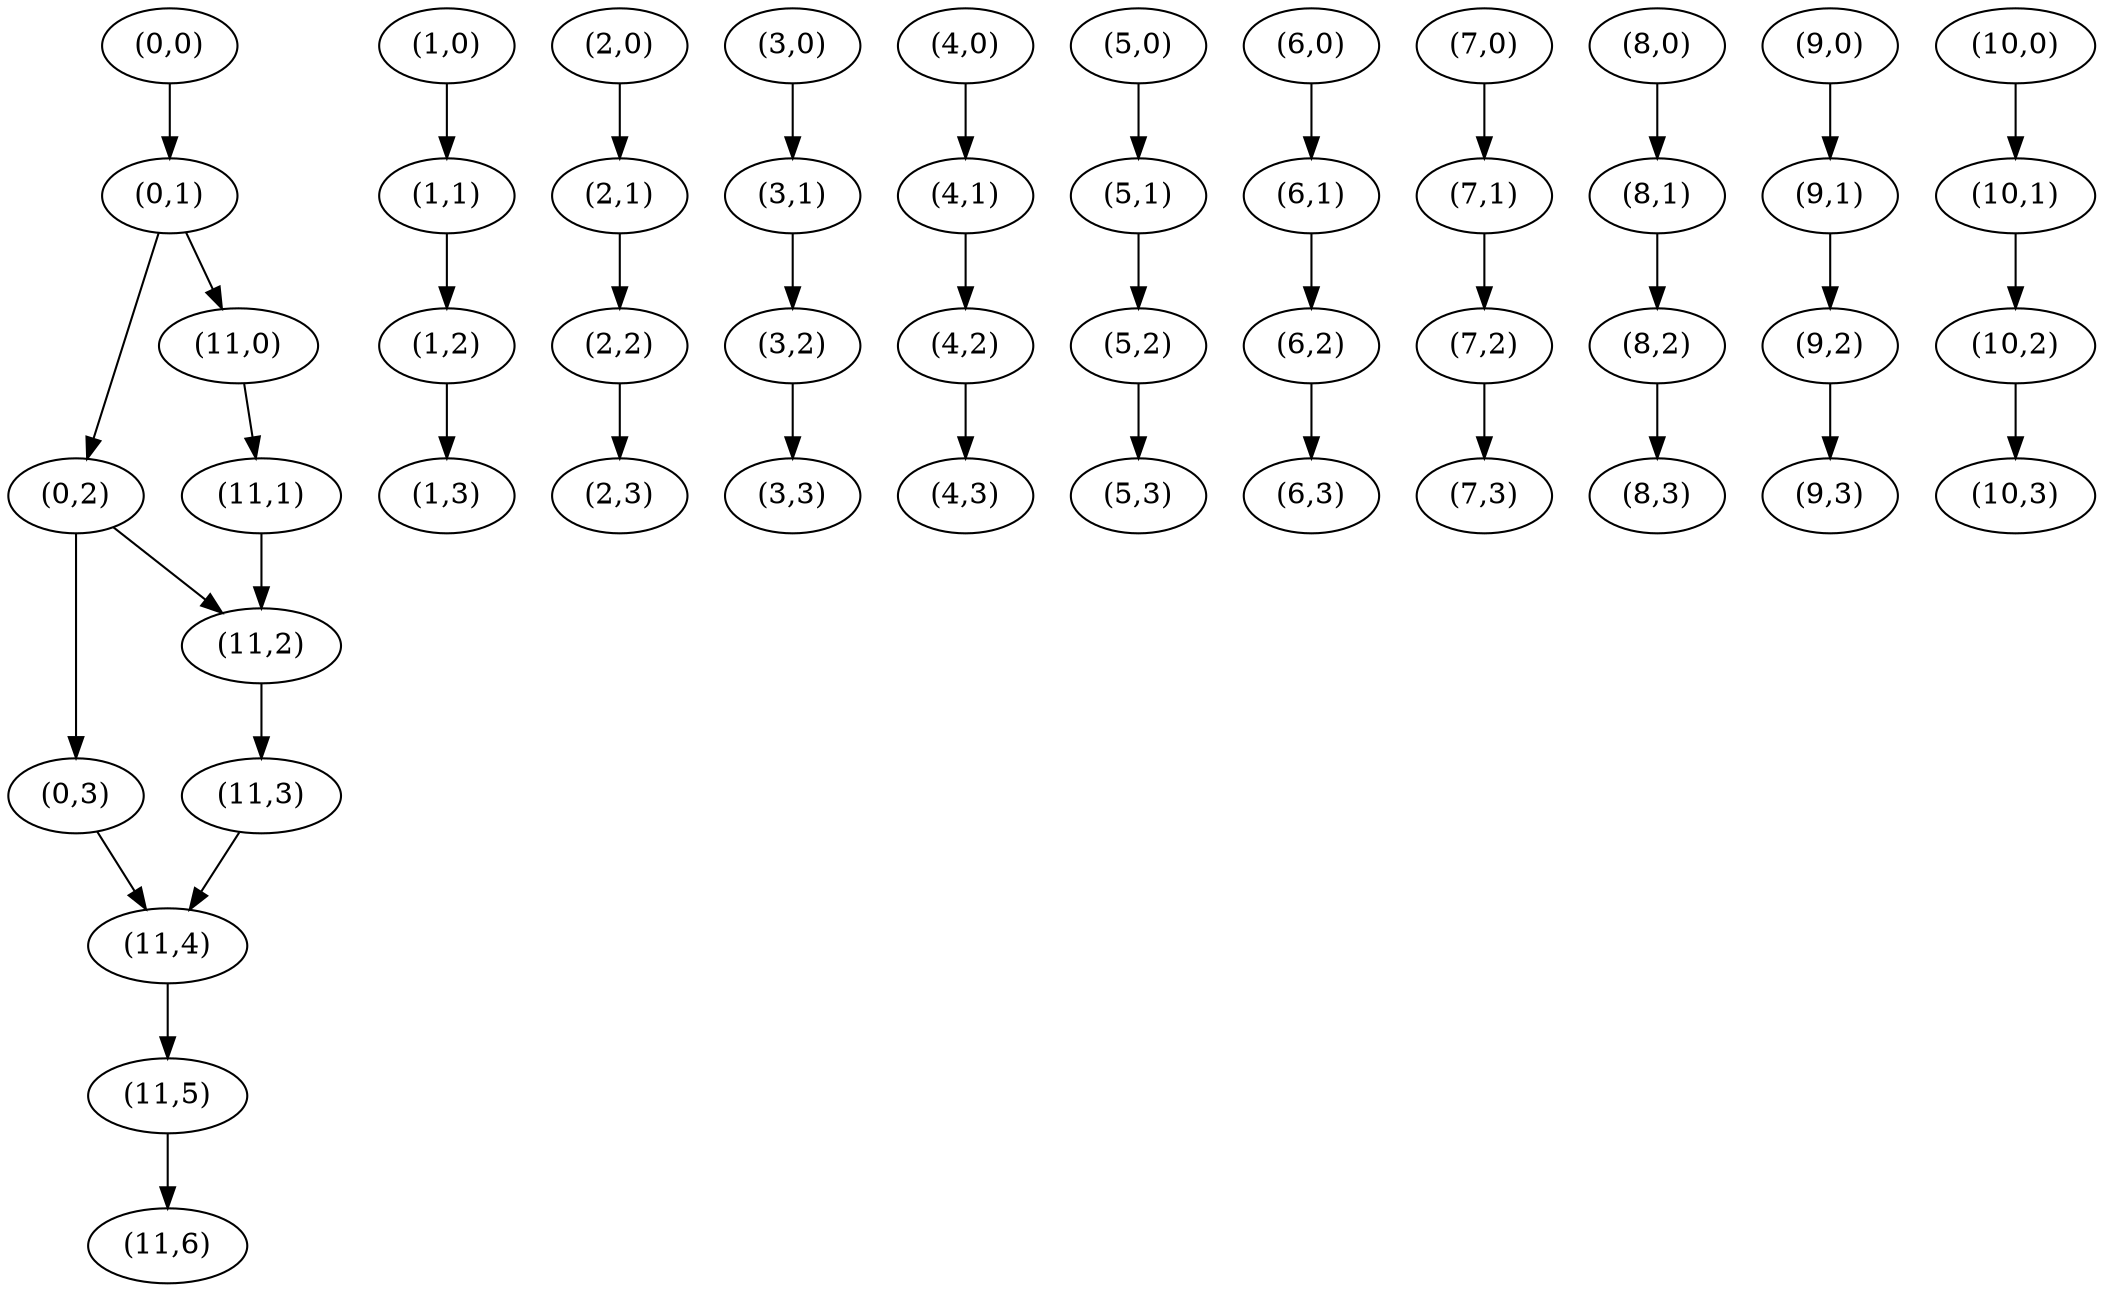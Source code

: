 digraph G {
0 [count=0, is_write=0, label="(0,0)", start_addr=0, tid=0];
1 [count=1, is_write=0, label="(0,1)", start_addr=0, tid=0];
2 [count=2, is_write=0, label="(0,2)", start_addr=0, tid=0];
3 [count=3, is_write=0, label="(0,3)", start_addr=0, tid=0];
10 [count=0, is_write=0, label="(1,0)", start_addr=0, tid=1];
11 [count=1, is_write=0, label="(1,1)", start_addr=0, tid=1];
12 [count=2, is_write=0, label="(1,2)", start_addr=0, tid=1];
13 [count=3, is_write=0, label="(1,3)", start_addr=0, tid=1];
20 [count=0, is_write=0, label="(2,0)", start_addr=0, tid=2];
21 [count=1, is_write=0, label="(2,1)", start_addr=0, tid=2];
22 [count=2, is_write=0, label="(2,2)", start_addr=0, tid=2];
23 [count=3, is_write=0, label="(2,3)", start_addr=0, tid=2];
30 [count=0, is_write=0, label="(3,0)", start_addr=0, tid=3];
31 [count=1, is_write=0, label="(3,1)", start_addr=0, tid=3];
32 [count=2, is_write=0, label="(3,2)", start_addr=0, tid=3];
33 [count=3, is_write=0, label="(3,3)", start_addr=0, tid=3];
40 [count=0, is_write=0, label="(4,0)", start_addr=0, tid=4];
41 [count=1, is_write=0, label="(4,1)", start_addr=0, tid=4];
42 [count=2, is_write=0, label="(4,2)", start_addr=0, tid=4];
43 [count=3, is_write=0, label="(4,3)", start_addr=0, tid=4];
50 [count=0, is_write=0, label="(5,0)", start_addr=0, tid=5];
51 [count=1, is_write=0, label="(5,1)", start_addr=0, tid=5];
52 [count=2, is_write=0, label="(5,2)", start_addr=0, tid=5];
53 [count=3, is_write=0, label="(5,3)", start_addr=0, tid=5];
60 [count=0, is_write=0, label="(6,0)", start_addr=0, tid=6];
61 [count=1, is_write=0, label="(6,1)", start_addr=0, tid=6];
62 [count=2, is_write=0, label="(6,2)", start_addr=0, tid=6];
63 [count=3, is_write=0, label="(6,3)", start_addr=0, tid=6];
70 [count=0, is_write=0, label="(7,0)", start_addr=0, tid=7];
71 [count=1, is_write=0, label="(7,1)", start_addr=0, tid=7];
72 [count=2, is_write=0, label="(7,2)", start_addr=0, tid=7];
73 [count=3, is_write=0, label="(7,3)", start_addr=0, tid=7];
80 [count=0, is_write=0, label="(8,0)", start_addr=0, tid=8];
81 [count=1, is_write=0, label="(8,1)", start_addr=0, tid=8];
82 [count=2, is_write=0, label="(8,2)", start_addr=0, tid=8];
83 [count=3, is_write=0, label="(8,3)", start_addr=0, tid=8];
90 [count=0, is_write=0, label="(9,0)", start_addr=0, tid=9];
91 [count=1, is_write=0, label="(9,1)", start_addr=0, tid=9];
92 [count=2, is_write=0, label="(9,2)", start_addr=0, tid=9];
93 [count=3, is_write=0, label="(9,3)", start_addr=0, tid=9];
100 [count=0, is_write=0, label="(10,0)", start_addr=0, tid=10];
101 [count=1, is_write=0, label="(10,1)", start_addr=0, tid=10];
102 [count=2, is_write=0, label="(10,2)", start_addr=0, tid=10];
103 [count=3, is_write=0, label="(10,3)", start_addr=0, tid=10];
110 [count=0, is_write=0, label="(11,0)", start_addr=0, tid=11];
111 [count=1, is_write=0, label="(11,1)", start_addr=0, tid=11];
112 [count=2, is_write=0, label="(11,2)", start_addr=0, tid=11];
113 [count=3, is_write=0, label="(11,3)", start_addr=0, tid=11];
114 [count=4, is_write=0, label="(11,4)", start_addr=0, tid=11];
115 [count=5, is_write=0, label="(11,5)", start_addr=0, tid=11];
116 [count=6, is_write=0, label="(11,6)", start_addr=0, tid=11];
0->1 ;
1->2 ;
2->3 ;
10->11 ;
11->12 ;
12->13 ;
20->21 ;
21->22 ;
22->23 ;
30->31 ;
31->32 ;
32->33 ;
40->41 ;
41->42 ;
42->43 ;
50->51 ;
51->52 ;
52->53 ;
60->61 ;
61->62 ;
62->63 ;
70->71 ;
71->72 ;
72->73 ;
80->81 ;
81->82 ;
82->83 ;
90->91 ;
91->92 ;
92->93 ;
100->101 ;
101->102 ;
102->103 ;
110->111 ;
111->112 ;
112->113 ;
113->114 ;
114->115 ;
115->116 ;
1->110 ;
2->112 ;
3->114 ;
}

